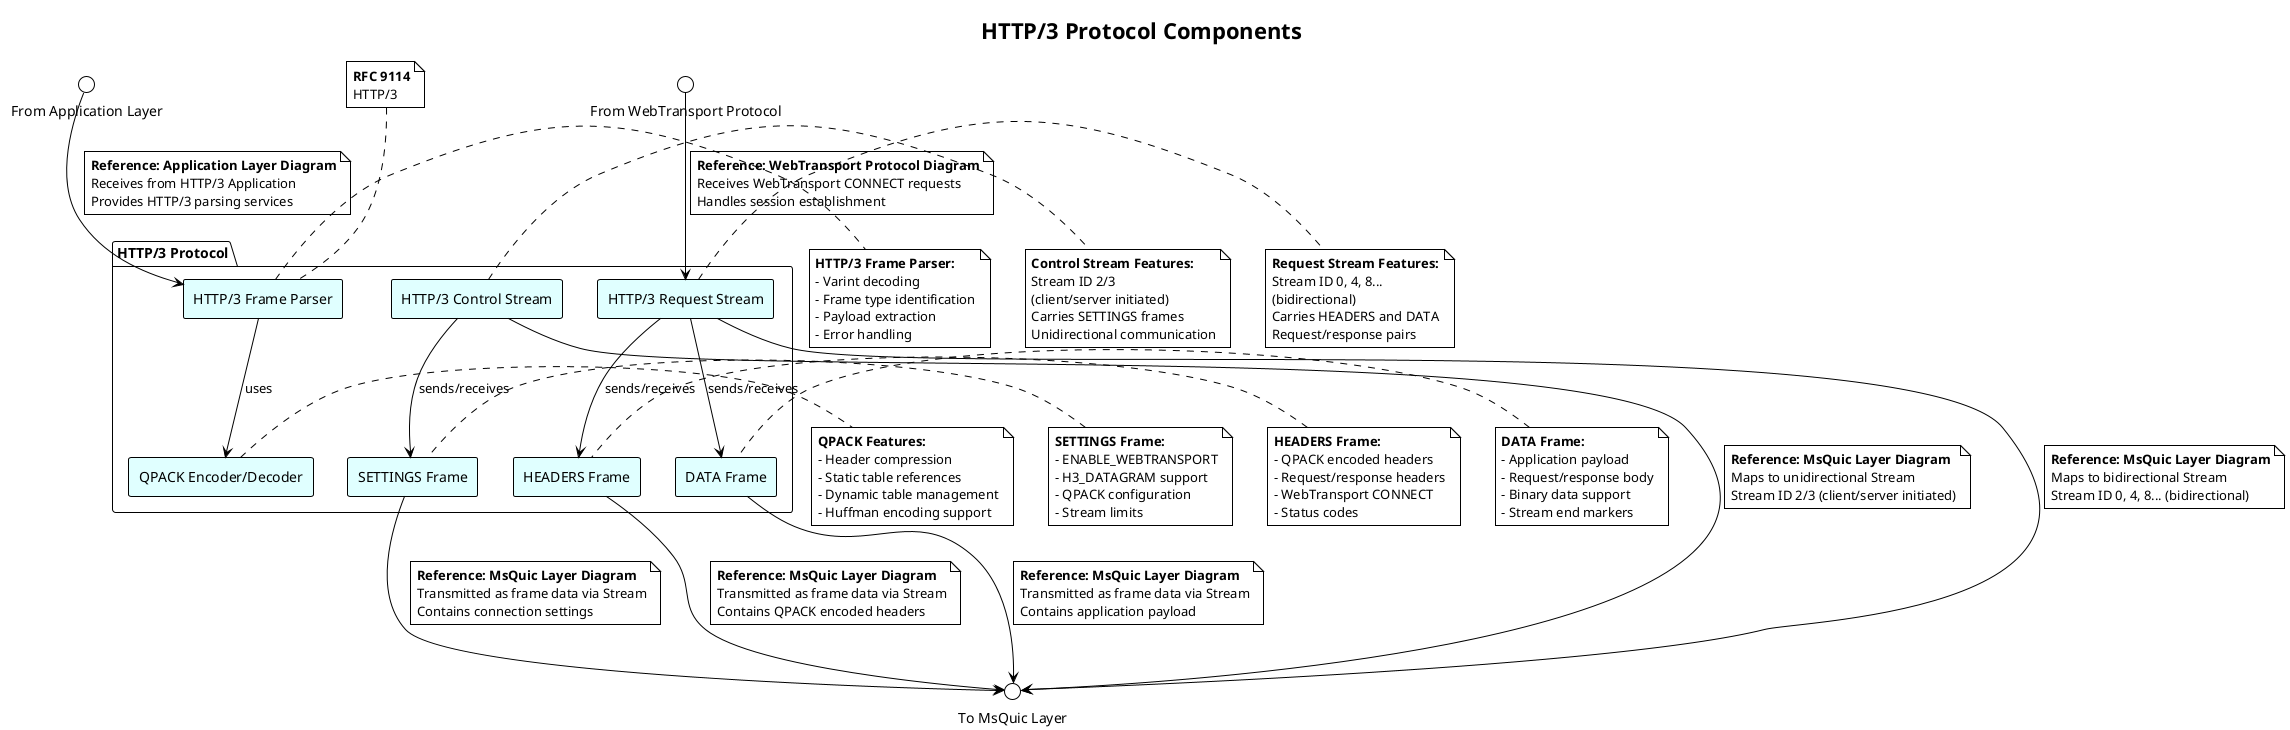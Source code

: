 @startuml
!theme plain
skinparam componentStyle rectangle
skinparam backgroundColor white
skinparam component {
  BackgroundColor lightcyan
  BorderColor black
}

title HTTP/3 Protocol Components

package "HTTP/3 Protocol" {
  component "HTTP/3 Frame Parser"    as H3Parser
  component "QPACK Encoder/Decoder"  as QPACK
  component "HTTP/3 Control Stream"  as H3Control
  component "HTTP/3 Request Stream"  as H3Request
  component "SETTINGS Frame"         as H3Settings
  component "HEADERS Frame"          as H3Headers
  component "DATA Frame"             as H3Data

  H3Parser   --> QPACK       : uses
  H3Control  --> H3Settings  : sends/receives
  H3Request  --> H3Headers   : sends/receives
  H3Request  --> H3Data      : sends/receives
}

' External interface points (references to other diagrams)
interface "From Application Layer" as IFromApp
interface "From WebTransport Protocol" as IFromWT
interface "To MsQuic Layer" as IToMsQuic

IFromApp --> H3Parser
note on link : **Reference: Application Layer Diagram**\nReceives from HTTP/3 Application\nProvides HTTP/3 parsing services

IFromWT --> H3Request
note on link : **Reference: WebTransport Protocol Diagram**\nReceives WebTransport CONNECT requests\nHandles session establishment

H3Control --> IToMsQuic
note on link : **Reference: MsQuic Layer Diagram**\nMaps to unidirectional Stream\nStream ID 2/3 (client/server initiated)

H3Request --> IToMsQuic
note on link : **Reference: MsQuic Layer Diagram**\nMaps to bidirectional Stream\nStream ID 0, 4, 8... (bidirectional)

H3Headers --> IToMsQuic
note on link : **Reference: MsQuic Layer Diagram**\nTransmitted as frame data via Stream\nContains QPACK encoded headers

H3Data --> IToMsQuic
note on link : **Reference: MsQuic Layer Diagram**\nTransmitted as frame data via Stream\nContains application payload

H3Settings --> IToMsQuic
note on link : **Reference: MsQuic Layer Diagram**\nTransmitted as frame data via Stream\nContains connection settings

' HTTP/3 specific annotations
note right of H3Parser : **HTTP/3 Frame Parser:**\n- Varint decoding\n- Frame type identification\n- Payload extraction\n- Error handling

note right of QPACK : **QPACK Features:**\n- Header compression\n- Static table references\n- Dynamic table management\n- Huffman encoding support

note right of H3Control : **Control Stream Features:**\nStream ID 2/3\n(client/server initiated)\nCarries SETTINGS frames\nUnidirectional communication

note right of H3Request : **Request Stream Features:**\nStream ID 0, 4, 8...\n(bidirectional)\nCarries HEADERS and DATA\nRequest/response pairs

' Protocol layer annotations
note top of H3Parser : **RFC 9114**\nHTTP/3

' Frame type annotations
note left of H3Settings : **SETTINGS Frame:**\n- ENABLE_WEBTRANSPORT\n- H3_DATAGRAM support\n- QPACK configuration\n- Stream limits

note left of H3Headers : **HEADERS Frame:**\n- QPACK encoded headers\n- Request/response headers\n- WebTransport CONNECT\n- Status codes

note left of H3Data : **DATA Frame:**\n- Application payload\n- Request/response body\n- Binary data support\n- Stream end markers

@enduml
